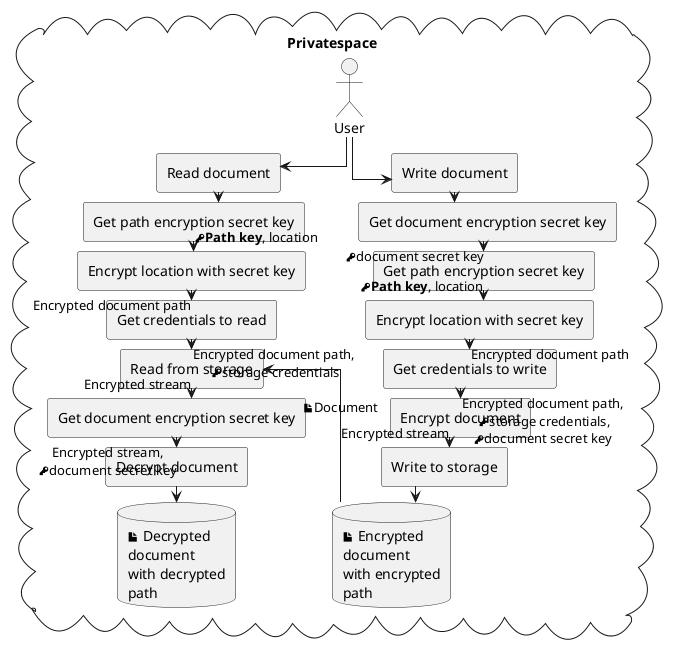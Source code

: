 @startuml

skinparam ranksep 10
skinparam linetype ortho

cloud "Privatespace" {
actor User as u

together {
rectangle "Read document" as r.rl
rectangle "Get path encryption secret key" as r.gpe
rectangle "Encrypt location with secret key" as r.elw
rectangle "Get credentials to read" as r.gc
rectangle "Read from storage" as r.rfs
rectangle "Get document encryption secret key" as r.gde
rectangle "Decrypt document" as r.dd
}

together {
rectangle "Write document" as w.wl
rectangle "Get document encryption secret key" as w.gde
rectangle "Get path encryption secret key" as w.gpe
rectangle "Encrypt location with secret key" as w.elw
rectangle "Get credentials to write" as w.gc
rectangle "Encrypt document" as w.dd
rectangle "Write to storage" as w.wfs
}

database "<&file> Encrypted\ndocument\nwith encrypted\npath" as ed
database "<&file> Decrypted\ndocument\nwith decrypted\npath" as dd

u --> r.rl
r.rl --> r.gpe
r.gpe --> r.elw : **<&key>Path key**, location
r.elw --> r.gc : Encrypted document path
r.gc --> r.rfs : Encrypted document path,\n <&key>storage credentials
r.rfs <-- ed : <&file>Document
r.rfs --> r.gde : Encrypted stream
r.gde --> r.dd : Encrypted stream,\n<&key>document secret key
r.dd --> dd

u --> w.wl
w.wl --> w.gde
w.gde --> w.gpe : <&key>document secret key
w.gpe --> w.elw : **<&key>Path key**, location
w.elw --> w.gc : Encrypted document path
w.gc --> w.dd : Encrypted document path,\n <&key>storage credentials,\n<&key>document secret key
w.dd --> w.wfs : Encrypted stream
w.wfs --> ed
}

@enduml